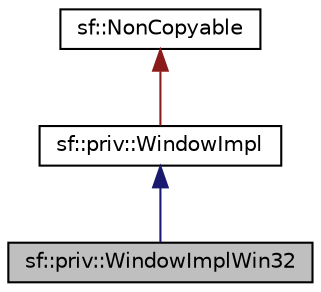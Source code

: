 digraph "sf::priv::WindowImplWin32"
{
 // LATEX_PDF_SIZE
  edge [fontname="Helvetica",fontsize="10",labelfontname="Helvetica",labelfontsize="10"];
  node [fontname="Helvetica",fontsize="10",shape=record];
  Node1 [label="sf::priv::WindowImplWin32",height=0.2,width=0.4,color="black", fillcolor="grey75", style="filled", fontcolor="black",tooltip="Windows implementation of WindowImpl."];
  Node2 -> Node1 [dir="back",color="midnightblue",fontsize="10",style="solid",fontname="Helvetica"];
  Node2 [label="sf::priv::WindowImpl",height=0.2,width=0.4,color="black", fillcolor="white", style="filled",URL="$df/df8/classsf_1_1priv_1_1WindowImpl.html",tooltip="Abstract base class for OS-specific window implementation."];
  Node3 -> Node2 [dir="back",color="firebrick4",fontsize="10",style="solid",fontname="Helvetica"];
  Node3 [label="sf::NonCopyable",height=0.2,width=0.4,color="black", fillcolor="white", style="filled",URL="$d0/da7/classsf_1_1NonCopyable.html",tooltip="Utility class that makes any derived class non-copyable."];
}
